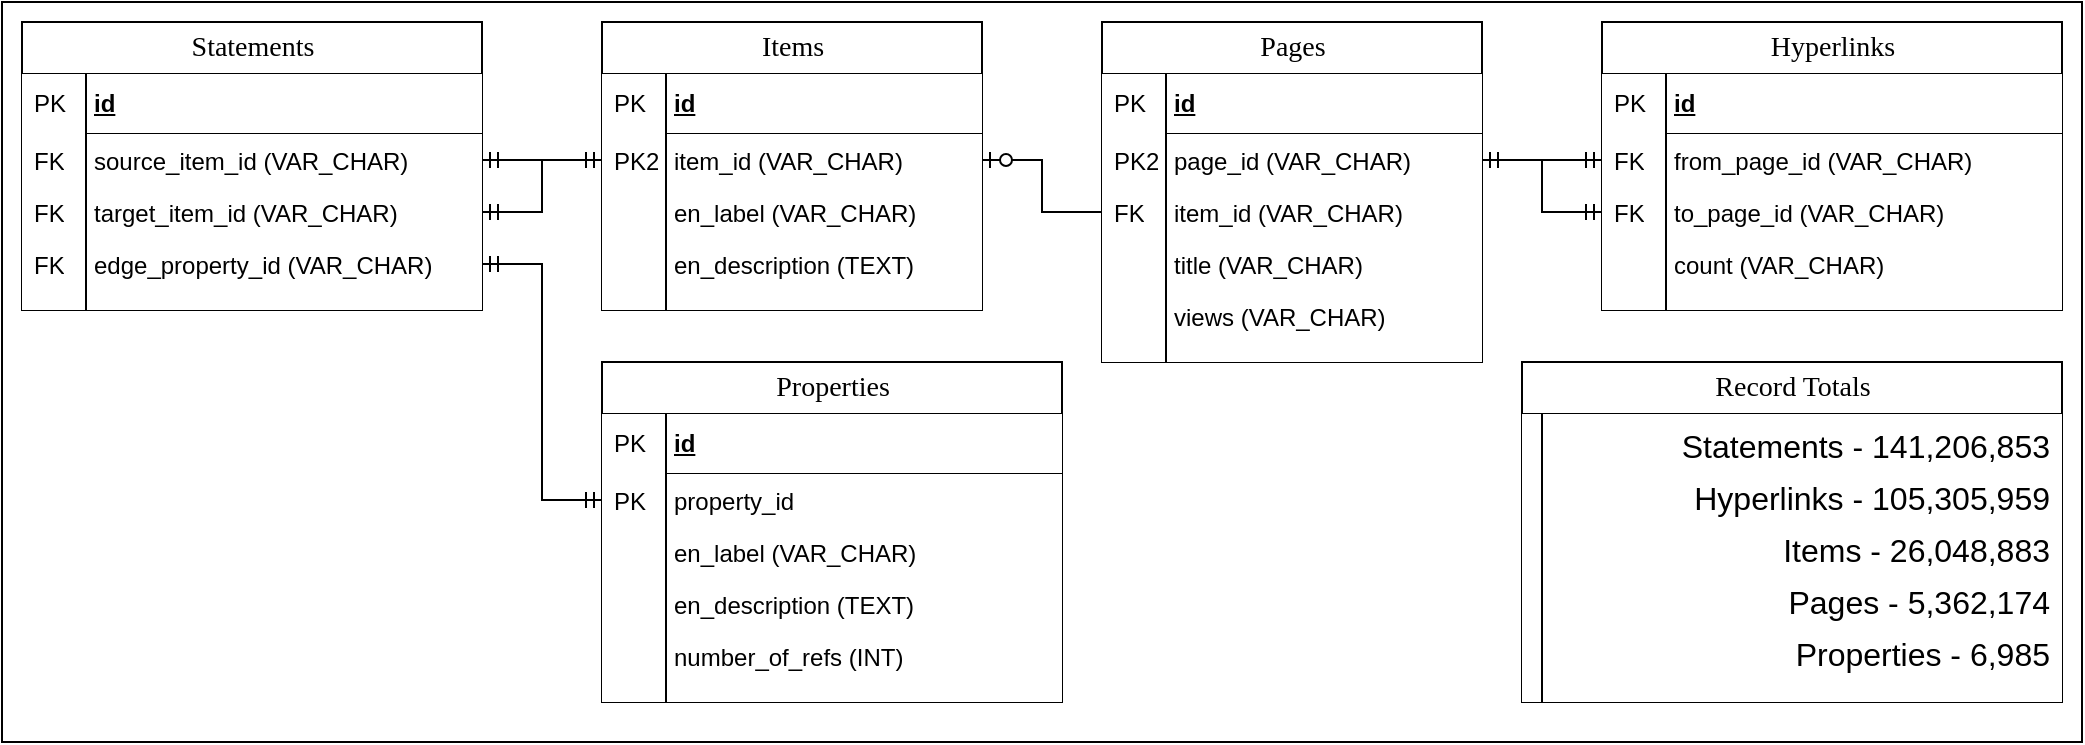 <mxfile version="24.1.0" type="device">
  <diagram name="Page-1" id="e56a1550-8fbb-45ad-956c-1786394a9013">
    <mxGraphModel dx="1242" dy="878" grid="1" gridSize="10" guides="1" tooltips="1" connect="1" arrows="1" fold="1" page="1" pageScale="1" pageWidth="1100" pageHeight="850" background="none" math="0" shadow="0">
      <root>
        <mxCell id="0" />
        <mxCell id="1" parent="0" />
        <mxCell id="YQcLanGYQpLiuqUBtrCq-2" value="" style="rounded=0;whiteSpace=wrap;html=1;fillColor=none;" parent="1" vertex="1">
          <mxGeometry x="40" y="230" width="1040" height="370" as="geometry" />
        </mxCell>
        <mxCell id="QIUh5-3QbJvNReyUQ5Ab-1" value="Items" style="swimlane;html=1;fontStyle=0;childLayout=stackLayout;horizontal=1;startSize=26;horizontalStack=0;resizeParent=1;resizeLast=0;collapsible=1;marginBottom=0;swimlaneFillColor=#ffffff;align=center;rounded=0;shadow=0;comic=0;labelBackgroundColor=none;strokeWidth=1;fontFamily=Verdana;fontSize=14" parent="1" vertex="1">
          <mxGeometry x="340" y="240" width="190" height="144" as="geometry">
            <mxRectangle x="40" y="40" width="80" height="30" as="alternateBounds" />
          </mxGeometry>
        </mxCell>
        <mxCell id="QIUh5-3QbJvNReyUQ5Ab-2" value="id" style="shape=partialRectangle;top=0;left=0;right=0;bottom=1;html=1;align=left;verticalAlign=middle;spacingLeft=34;spacingRight=4;whiteSpace=wrap;overflow=hidden;rotatable=0;points=[[0,0.5],[1,0.5]];portConstraint=eastwest;dropTarget=0;fontStyle=5;" parent="QIUh5-3QbJvNReyUQ5Ab-1" vertex="1">
          <mxGeometry y="26" width="190" height="30" as="geometry" />
        </mxCell>
        <mxCell id="QIUh5-3QbJvNReyUQ5Ab-3" value="PK" style="shape=partialRectangle;top=0;left=0;bottom=0;html=1;align=left;verticalAlign=middle;spacingLeft=4;spacingRight=4;whiteSpace=wrap;overflow=hidden;rotatable=0;points=[];portConstraint=eastwest;part=1;" parent="QIUh5-3QbJvNReyUQ5Ab-2" vertex="1" connectable="0">
          <mxGeometry width="32" height="30" as="geometry" />
        </mxCell>
        <mxCell id="QIUh5-3QbJvNReyUQ5Ab-4" value="item_id (VAR_CHAR)" style="shape=partialRectangle;top=0;left=0;right=0;bottom=0;html=1;align=left;verticalAlign=top;spacingLeft=34;spacingRight=4;whiteSpace=wrap;overflow=hidden;rotatable=0;points=[[0,0.5],[1,0.5]];portConstraint=eastwest;dropTarget=0;" parent="QIUh5-3QbJvNReyUQ5Ab-1" vertex="1">
          <mxGeometry y="56" width="190" height="26" as="geometry" />
        </mxCell>
        <mxCell id="QIUh5-3QbJvNReyUQ5Ab-5" value="PK2" style="shape=partialRectangle;top=0;left=0;bottom=0;html=1;align=left;verticalAlign=top;spacingLeft=4;spacingRight=4;whiteSpace=wrap;overflow=hidden;rotatable=0;points=[];portConstraint=eastwest;part=1;" parent="QIUh5-3QbJvNReyUQ5Ab-4" vertex="1" connectable="0">
          <mxGeometry width="32" height="26" as="geometry" />
        </mxCell>
        <mxCell id="QIUh5-3QbJvNReyUQ5Ab-6" value="en_label (VAR_CHAR)" style="shape=partialRectangle;top=0;left=0;right=0;bottom=0;html=1;align=left;verticalAlign=top;spacingLeft=34;spacingRight=4;whiteSpace=wrap;overflow=hidden;rotatable=0;points=[[0,0.5],[1,0.5]];portConstraint=eastwest;dropTarget=0;" parent="QIUh5-3QbJvNReyUQ5Ab-1" vertex="1">
          <mxGeometry y="82" width="190" height="26" as="geometry" />
        </mxCell>
        <mxCell id="QIUh5-3QbJvNReyUQ5Ab-7" value="" style="shape=partialRectangle;top=0;left=0;bottom=0;html=1;align=left;verticalAlign=top;spacingLeft=4;spacingRight=4;whiteSpace=wrap;overflow=hidden;rotatable=0;points=[];portConstraint=eastwest;part=1;" parent="QIUh5-3QbJvNReyUQ5Ab-6" vertex="1" connectable="0">
          <mxGeometry width="32" height="26" as="geometry" />
        </mxCell>
        <mxCell id="QIUh5-3QbJvNReyUQ5Ab-8" value="en_description (TEXT)" style="shape=partialRectangle;top=0;left=0;right=0;bottom=0;html=1;align=left;verticalAlign=top;spacingLeft=34;spacingRight=4;whiteSpace=wrap;overflow=hidden;rotatable=0;points=[[0,0.5],[1,0.5]];portConstraint=eastwest;dropTarget=0;" parent="QIUh5-3QbJvNReyUQ5Ab-1" vertex="1">
          <mxGeometry y="108" width="190" height="26" as="geometry" />
        </mxCell>
        <mxCell id="QIUh5-3QbJvNReyUQ5Ab-9" value="" style="shape=partialRectangle;top=0;left=0;bottom=0;html=1;align=left;verticalAlign=top;spacingLeft=4;spacingRight=4;whiteSpace=wrap;overflow=hidden;rotatable=0;points=[];portConstraint=eastwest;part=1;" parent="QIUh5-3QbJvNReyUQ5Ab-8" vertex="1" connectable="0">
          <mxGeometry width="32" height="26" as="geometry" />
        </mxCell>
        <mxCell id="QIUh5-3QbJvNReyUQ5Ab-10" value="" style="shape=partialRectangle;top=0;left=0;right=0;bottom=0;html=1;align=left;verticalAlign=top;spacingLeft=34;spacingRight=4;whiteSpace=wrap;overflow=hidden;rotatable=0;points=[[0,0.5],[1,0.5]];portConstraint=eastwest;dropTarget=0;" parent="QIUh5-3QbJvNReyUQ5Ab-1" vertex="1">
          <mxGeometry y="134" width="190" height="10" as="geometry" />
        </mxCell>
        <mxCell id="QIUh5-3QbJvNReyUQ5Ab-11" value="" style="shape=partialRectangle;top=0;left=0;bottom=0;html=1;align=left;verticalAlign=top;spacingLeft=4;spacingRight=4;whiteSpace=wrap;overflow=hidden;rotatable=0;points=[];portConstraint=eastwest;part=1;" parent="QIUh5-3QbJvNReyUQ5Ab-10" vertex="1" connectable="0">
          <mxGeometry width="32" height="10" as="geometry" />
        </mxCell>
        <mxCell id="QIUh5-3QbJvNReyUQ5Ab-12" value="Pages" style="swimlane;html=1;fontStyle=0;childLayout=stackLayout;horizontal=1;startSize=26;horizontalStack=0;resizeParent=1;resizeLast=0;collapsible=1;marginBottom=0;swimlaneFillColor=#ffffff;align=center;rounded=0;shadow=0;comic=0;labelBackgroundColor=none;strokeWidth=1;fontFamily=Verdana;fontSize=14" parent="1" vertex="1">
          <mxGeometry x="590" y="240" width="190" height="170" as="geometry" />
        </mxCell>
        <mxCell id="QIUh5-3QbJvNReyUQ5Ab-13" value="id" style="shape=partialRectangle;top=0;left=0;right=0;bottom=1;html=1;align=left;verticalAlign=middle;spacingLeft=34;spacingRight=4;whiteSpace=wrap;overflow=hidden;rotatable=0;points=[[0,0.5],[1,0.5]];portConstraint=eastwest;dropTarget=0;fontStyle=5;" parent="QIUh5-3QbJvNReyUQ5Ab-12" vertex="1">
          <mxGeometry y="26" width="190" height="30" as="geometry" />
        </mxCell>
        <mxCell id="QIUh5-3QbJvNReyUQ5Ab-14" value="PK" style="shape=partialRectangle;top=0;left=0;bottom=0;html=1;align=left;verticalAlign=middle;spacingLeft=4;spacingRight=4;whiteSpace=wrap;overflow=hidden;rotatable=0;points=[];portConstraint=eastwest;part=1;" parent="QIUh5-3QbJvNReyUQ5Ab-13" vertex="1" connectable="0">
          <mxGeometry width="32" height="30" as="geometry" />
        </mxCell>
        <mxCell id="QIUh5-3QbJvNReyUQ5Ab-15" value="page_id (VAR_CHAR)" style="shape=partialRectangle;top=0;left=0;right=0;bottom=0;html=1;align=left;verticalAlign=top;spacingLeft=34;spacingRight=4;whiteSpace=wrap;overflow=hidden;rotatable=0;points=[[0,0.5],[1,0.5]];portConstraint=eastwest;dropTarget=0;" parent="QIUh5-3QbJvNReyUQ5Ab-12" vertex="1">
          <mxGeometry y="56" width="190" height="26" as="geometry" />
        </mxCell>
        <mxCell id="QIUh5-3QbJvNReyUQ5Ab-16" value="PK2" style="shape=partialRectangle;top=0;left=0;bottom=0;html=1;align=left;verticalAlign=top;spacingLeft=4;spacingRight=4;whiteSpace=wrap;overflow=hidden;rotatable=0;points=[];portConstraint=eastwest;part=1;" parent="QIUh5-3QbJvNReyUQ5Ab-15" vertex="1" connectable="0">
          <mxGeometry width="32" height="26" as="geometry" />
        </mxCell>
        <mxCell id="QIUh5-3QbJvNReyUQ5Ab-17" value="item_id (VAR_CHAR)" style="shape=partialRectangle;top=0;left=0;right=0;bottom=0;html=1;align=left;verticalAlign=top;spacingLeft=34;spacingRight=4;whiteSpace=wrap;overflow=hidden;rotatable=0;points=[[0,0.5],[1,0.5]];portConstraint=eastwest;dropTarget=0;" parent="QIUh5-3QbJvNReyUQ5Ab-12" vertex="1">
          <mxGeometry y="82" width="190" height="26" as="geometry" />
        </mxCell>
        <mxCell id="QIUh5-3QbJvNReyUQ5Ab-18" value="FK" style="shape=partialRectangle;top=0;left=0;bottom=0;html=1;align=left;verticalAlign=top;spacingLeft=4;spacingRight=4;whiteSpace=wrap;overflow=hidden;rotatable=0;points=[];portConstraint=eastwest;part=1;" parent="QIUh5-3QbJvNReyUQ5Ab-17" vertex="1" connectable="0">
          <mxGeometry width="32" height="26" as="geometry" />
        </mxCell>
        <mxCell id="QIUh5-3QbJvNReyUQ5Ab-19" value="title (VAR_CHAR)" style="shape=partialRectangle;top=0;left=0;right=0;bottom=0;html=1;align=left;verticalAlign=top;spacingLeft=34;spacingRight=4;whiteSpace=wrap;overflow=hidden;rotatable=0;points=[[0,0.5],[1,0.5]];portConstraint=eastwest;dropTarget=0;strokeColor=default;fontFamily=Helvetica;fontSize=12;fontColor=default;fillColor=default;" parent="QIUh5-3QbJvNReyUQ5Ab-12" vertex="1">
          <mxGeometry y="108" width="190" height="26" as="geometry" />
        </mxCell>
        <mxCell id="QIUh5-3QbJvNReyUQ5Ab-20" value="" style="shape=partialRectangle;top=0;left=0;bottom=0;html=1;align=left;verticalAlign=top;spacingLeft=34;spacingRight=4;whiteSpace=wrap;overflow=hidden;rotatable=0;points=[];portConstraint=eastwest;part=1;strokeColor=default;fontFamily=Helvetica;fontSize=12;fontColor=default;fillColor=default;" parent="QIUh5-3QbJvNReyUQ5Ab-19" vertex="1" connectable="0">
          <mxGeometry width="32" height="26" as="geometry" />
        </mxCell>
        <mxCell id="QIUh5-3QbJvNReyUQ5Ab-23" value="views (VAR_CHAR)" style="shape=partialRectangle;top=0;left=0;right=0;bottom=0;html=1;align=left;verticalAlign=top;spacingLeft=34;spacingRight=4;whiteSpace=wrap;overflow=hidden;rotatable=0;points=[[0,0.5],[1,0.5]];portConstraint=eastwest;dropTarget=0;" parent="QIUh5-3QbJvNReyUQ5Ab-12" vertex="1">
          <mxGeometry y="134" width="190" height="26" as="geometry" />
        </mxCell>
        <mxCell id="QIUh5-3QbJvNReyUQ5Ab-24" value="" style="shape=partialRectangle;top=0;left=0;bottom=0;html=1;align=left;verticalAlign=top;spacingLeft=4;spacingRight=4;whiteSpace=wrap;overflow=hidden;rotatable=0;points=[];portConstraint=eastwest;part=1;" parent="QIUh5-3QbJvNReyUQ5Ab-23" vertex="1" connectable="0">
          <mxGeometry width="32" height="26" as="geometry" />
        </mxCell>
        <mxCell id="QIUh5-3QbJvNReyUQ5Ab-21" value="" style="shape=partialRectangle;top=0;left=0;right=0;bottom=0;html=1;align=left;verticalAlign=top;spacingLeft=34;spacingRight=4;whiteSpace=wrap;overflow=hidden;rotatable=0;points=[[0,0.5],[1,0.5]];portConstraint=eastwest;dropTarget=0;" parent="QIUh5-3QbJvNReyUQ5Ab-12" vertex="1">
          <mxGeometry y="160" width="190" height="10" as="geometry" />
        </mxCell>
        <mxCell id="QIUh5-3QbJvNReyUQ5Ab-22" value="" style="shape=partialRectangle;top=0;left=0;bottom=0;html=1;align=left;verticalAlign=top;spacingLeft=4;spacingRight=4;whiteSpace=wrap;overflow=hidden;rotatable=0;points=[];portConstraint=eastwest;part=1;" parent="QIUh5-3QbJvNReyUQ5Ab-21" vertex="1" connectable="0">
          <mxGeometry width="32" height="10" as="geometry" />
        </mxCell>
        <mxCell id="QIUh5-3QbJvNReyUQ5Ab-28" value="" style="edgeStyle=entityRelationEdgeStyle;fontSize=12;html=1;endArrow=ERzeroToOne;endFill=1;rounded=0;exitX=0;exitY=0.5;exitDx=0;exitDy=0;entryX=1;entryY=0.5;entryDx=0;entryDy=0;" parent="1" source="QIUh5-3QbJvNReyUQ5Ab-17" target="QIUh5-3QbJvNReyUQ5Ab-4" edge="1">
          <mxGeometry width="100" height="100" relative="1" as="geometry">
            <mxPoint x="100" y="350" as="sourcePoint" />
            <mxPoint x="200" y="250" as="targetPoint" />
            <Array as="points">
              <mxPoint x="250" y="140" />
              <mxPoint x="290" y="140" />
            </Array>
          </mxGeometry>
        </mxCell>
        <mxCell id="QIUh5-3QbJvNReyUQ5Ab-29" value="Statements" style="swimlane;html=1;fontStyle=0;childLayout=stackLayout;horizontal=1;startSize=26;horizontalStack=0;resizeParent=1;resizeLast=0;collapsible=1;marginBottom=0;swimlaneFillColor=#ffffff;align=center;rounded=0;shadow=0;comic=0;labelBackgroundColor=none;strokeWidth=1;fontFamily=Verdana;fontSize=14" parent="1" vertex="1">
          <mxGeometry x="50" y="240" width="230" height="144" as="geometry">
            <mxRectangle x="40" y="40" width="80" height="30" as="alternateBounds" />
          </mxGeometry>
        </mxCell>
        <mxCell id="QIUh5-3QbJvNReyUQ5Ab-30" value="id" style="shape=partialRectangle;top=0;left=0;right=0;bottom=1;html=1;align=left;verticalAlign=middle;spacingLeft=34;spacingRight=4;whiteSpace=wrap;overflow=hidden;rotatable=0;points=[[0,0.5],[1,0.5]];portConstraint=eastwest;dropTarget=0;fontStyle=5;" parent="QIUh5-3QbJvNReyUQ5Ab-29" vertex="1">
          <mxGeometry y="26" width="230" height="30" as="geometry" />
        </mxCell>
        <mxCell id="QIUh5-3QbJvNReyUQ5Ab-31" value="PK" style="shape=partialRectangle;top=0;left=0;bottom=0;html=1;align=left;verticalAlign=middle;spacingLeft=4;spacingRight=4;whiteSpace=wrap;overflow=hidden;rotatable=0;points=[];portConstraint=eastwest;part=1;" parent="QIUh5-3QbJvNReyUQ5Ab-30" vertex="1" connectable="0">
          <mxGeometry width="32" height="30" as="geometry" />
        </mxCell>
        <mxCell id="QIUh5-3QbJvNReyUQ5Ab-32" value="source_item_id (VAR_CHAR)" style="shape=partialRectangle;top=0;left=0;right=0;bottom=0;html=1;align=left;verticalAlign=top;spacingLeft=34;spacingRight=4;whiteSpace=wrap;overflow=hidden;rotatable=0;points=[[0,0.5],[1,0.5]];portConstraint=eastwest;dropTarget=0;" parent="QIUh5-3QbJvNReyUQ5Ab-29" vertex="1">
          <mxGeometry y="56" width="230" height="26" as="geometry" />
        </mxCell>
        <mxCell id="QIUh5-3QbJvNReyUQ5Ab-33" value="FK" style="shape=partialRectangle;top=0;left=0;bottom=0;html=1;align=left;verticalAlign=top;spacingLeft=4;spacingRight=4;whiteSpace=wrap;overflow=hidden;rotatable=0;points=[];portConstraint=eastwest;part=1;" parent="QIUh5-3QbJvNReyUQ5Ab-32" vertex="1" connectable="0">
          <mxGeometry width="32" height="26" as="geometry" />
        </mxCell>
        <mxCell id="QIUh5-3QbJvNReyUQ5Ab-36" value="target_item_id (VAR_CHAR)" style="shape=partialRectangle;top=0;left=0;right=0;bottom=0;html=1;align=left;verticalAlign=top;spacingLeft=34;spacingRight=4;whiteSpace=wrap;overflow=hidden;rotatable=0;points=[[0,0.5],[1,0.5]];portConstraint=eastwest;dropTarget=0;" parent="QIUh5-3QbJvNReyUQ5Ab-29" vertex="1">
          <mxGeometry y="82" width="230" height="26" as="geometry" />
        </mxCell>
        <mxCell id="QIUh5-3QbJvNReyUQ5Ab-37" value="FK" style="shape=partialRectangle;top=0;left=0;bottom=0;html=1;align=left;verticalAlign=top;spacingLeft=4;spacingRight=4;whiteSpace=wrap;overflow=hidden;rotatable=0;points=[];portConstraint=eastwest;part=1;" parent="QIUh5-3QbJvNReyUQ5Ab-36" vertex="1" connectable="0">
          <mxGeometry width="32" height="26" as="geometry" />
        </mxCell>
        <mxCell id="QIUh5-3QbJvNReyUQ5Ab-34" value="edge_property_id (VAR_CHAR)" style="shape=partialRectangle;top=0;left=0;right=0;bottom=0;html=1;align=left;verticalAlign=top;spacingLeft=34;spacingRight=4;whiteSpace=wrap;overflow=hidden;rotatable=0;points=[[0,0.5],[1,0.5]];portConstraint=eastwest;dropTarget=0;" parent="QIUh5-3QbJvNReyUQ5Ab-29" vertex="1">
          <mxGeometry y="108" width="230" height="26" as="geometry" />
        </mxCell>
        <mxCell id="QIUh5-3QbJvNReyUQ5Ab-35" value="FK" style="shape=partialRectangle;top=0;left=0;bottom=0;html=1;align=left;verticalAlign=top;spacingLeft=4;spacingRight=4;whiteSpace=wrap;overflow=hidden;rotatable=0;points=[];portConstraint=eastwest;part=1;" parent="QIUh5-3QbJvNReyUQ5Ab-34" vertex="1" connectable="0">
          <mxGeometry width="32" height="26" as="geometry" />
        </mxCell>
        <mxCell id="QIUh5-3QbJvNReyUQ5Ab-38" value="" style="shape=partialRectangle;top=0;left=0;right=0;bottom=0;html=1;align=left;verticalAlign=top;spacingLeft=34;spacingRight=4;whiteSpace=wrap;overflow=hidden;rotatable=0;points=[[0,0.5],[1,0.5]];portConstraint=eastwest;dropTarget=0;" parent="QIUh5-3QbJvNReyUQ5Ab-29" vertex="1">
          <mxGeometry y="134" width="230" height="10" as="geometry" />
        </mxCell>
        <mxCell id="QIUh5-3QbJvNReyUQ5Ab-39" value="" style="shape=partialRectangle;top=0;left=0;bottom=0;html=1;align=left;verticalAlign=top;spacingLeft=4;spacingRight=4;whiteSpace=wrap;overflow=hidden;rotatable=0;points=[];portConstraint=eastwest;part=1;" parent="QIUh5-3QbJvNReyUQ5Ab-38" vertex="1" connectable="0">
          <mxGeometry width="32" height="10" as="geometry" />
        </mxCell>
        <mxCell id="QIUh5-3QbJvNReyUQ5Ab-40" value="Hyperlinks" style="swimlane;html=1;fontStyle=0;childLayout=stackLayout;horizontal=1;startSize=26;horizontalStack=0;resizeParent=1;resizeLast=0;collapsible=1;marginBottom=0;swimlaneFillColor=#ffffff;align=center;rounded=0;shadow=0;comic=0;labelBackgroundColor=none;strokeWidth=1;fontFamily=Verdana;fontSize=14" parent="1" vertex="1">
          <mxGeometry x="840" y="240" width="230" height="144" as="geometry">
            <mxRectangle x="40" y="40" width="80" height="30" as="alternateBounds" />
          </mxGeometry>
        </mxCell>
        <mxCell id="QIUh5-3QbJvNReyUQ5Ab-41" value="id" style="shape=partialRectangle;top=0;left=0;right=0;bottom=1;html=1;align=left;verticalAlign=middle;spacingLeft=34;spacingRight=4;whiteSpace=wrap;overflow=hidden;rotatable=0;points=[[0,0.5],[1,0.5]];portConstraint=eastwest;dropTarget=0;fontStyle=5;" parent="QIUh5-3QbJvNReyUQ5Ab-40" vertex="1">
          <mxGeometry y="26" width="230" height="30" as="geometry" />
        </mxCell>
        <mxCell id="QIUh5-3QbJvNReyUQ5Ab-42" value="PK" style="shape=partialRectangle;top=0;left=0;bottom=0;html=1;align=left;verticalAlign=middle;spacingLeft=4;spacingRight=4;whiteSpace=wrap;overflow=hidden;rotatable=0;points=[];portConstraint=eastwest;part=1;" parent="QIUh5-3QbJvNReyUQ5Ab-41" vertex="1" connectable="0">
          <mxGeometry width="32" height="30" as="geometry" />
        </mxCell>
        <mxCell id="QIUh5-3QbJvNReyUQ5Ab-43" value="from_page_id (VAR_CHAR)" style="shape=partialRectangle;top=0;left=0;right=0;bottom=0;html=1;align=left;verticalAlign=top;spacingLeft=34;spacingRight=4;whiteSpace=wrap;overflow=hidden;rotatable=0;points=[[0,0.5],[1,0.5]];portConstraint=eastwest;dropTarget=0;" parent="QIUh5-3QbJvNReyUQ5Ab-40" vertex="1">
          <mxGeometry y="56" width="230" height="26" as="geometry" />
        </mxCell>
        <mxCell id="QIUh5-3QbJvNReyUQ5Ab-44" value="FK" style="shape=partialRectangle;top=0;left=0;bottom=0;html=1;align=left;verticalAlign=top;spacingLeft=4;spacingRight=4;whiteSpace=wrap;overflow=hidden;rotatable=0;points=[];portConstraint=eastwest;part=1;" parent="QIUh5-3QbJvNReyUQ5Ab-43" vertex="1" connectable="0">
          <mxGeometry width="32" height="26" as="geometry" />
        </mxCell>
        <mxCell id="QIUh5-3QbJvNReyUQ5Ab-45" value="to_page_id (VAR_CHAR)" style="shape=partialRectangle;top=0;left=0;right=0;bottom=0;html=1;align=left;verticalAlign=top;spacingLeft=34;spacingRight=4;whiteSpace=wrap;overflow=hidden;rotatable=0;points=[[0,0.5],[1,0.5]];portConstraint=eastwest;dropTarget=0;" parent="QIUh5-3QbJvNReyUQ5Ab-40" vertex="1">
          <mxGeometry y="82" width="230" height="26" as="geometry" />
        </mxCell>
        <mxCell id="QIUh5-3QbJvNReyUQ5Ab-46" value="FK" style="shape=partialRectangle;top=0;left=0;bottom=0;html=1;align=left;verticalAlign=top;spacingLeft=4;spacingRight=4;whiteSpace=wrap;overflow=hidden;rotatable=0;points=[];portConstraint=eastwest;part=1;" parent="QIUh5-3QbJvNReyUQ5Ab-45" vertex="1" connectable="0">
          <mxGeometry width="32" height="26" as="geometry" />
        </mxCell>
        <mxCell id="QIUh5-3QbJvNReyUQ5Ab-47" value="count (VAR_CHAR)" style="shape=partialRectangle;top=0;left=0;right=0;bottom=0;html=1;align=left;verticalAlign=top;spacingLeft=34;spacingRight=4;whiteSpace=wrap;overflow=hidden;rotatable=0;points=[[0,0.5],[1,0.5]];portConstraint=eastwest;dropTarget=0;" parent="QIUh5-3QbJvNReyUQ5Ab-40" vertex="1">
          <mxGeometry y="108" width="230" height="26" as="geometry" />
        </mxCell>
        <mxCell id="QIUh5-3QbJvNReyUQ5Ab-48" value="" style="shape=partialRectangle;top=0;left=0;bottom=0;html=1;align=left;verticalAlign=top;spacingLeft=4;spacingRight=4;whiteSpace=wrap;overflow=hidden;rotatable=0;points=[];portConstraint=eastwest;part=1;" parent="QIUh5-3QbJvNReyUQ5Ab-47" vertex="1" connectable="0">
          <mxGeometry width="32" height="26" as="geometry" />
        </mxCell>
        <mxCell id="QIUh5-3QbJvNReyUQ5Ab-49" value="" style="shape=partialRectangle;top=0;left=0;right=0;bottom=0;html=1;align=left;verticalAlign=top;spacingLeft=34;spacingRight=4;whiteSpace=wrap;overflow=hidden;rotatable=0;points=[[0,0.5],[1,0.5]];portConstraint=eastwest;dropTarget=0;" parent="QIUh5-3QbJvNReyUQ5Ab-40" vertex="1">
          <mxGeometry y="134" width="230" height="10" as="geometry" />
        </mxCell>
        <mxCell id="QIUh5-3QbJvNReyUQ5Ab-50" value="" style="shape=partialRectangle;top=0;left=0;bottom=0;html=1;align=left;verticalAlign=top;spacingLeft=4;spacingRight=4;whiteSpace=wrap;overflow=hidden;rotatable=0;points=[];portConstraint=eastwest;part=1;" parent="QIUh5-3QbJvNReyUQ5Ab-49" vertex="1" connectable="0">
          <mxGeometry width="32" height="10" as="geometry" />
        </mxCell>
        <mxCell id="QIUh5-3QbJvNReyUQ5Ab-51" value="" style="edgeStyle=entityRelationEdgeStyle;fontSize=12;html=1;endArrow=ERmandOne;startArrow=ERmandOne;rounded=0;exitX=1;exitY=0.5;exitDx=0;exitDy=0;entryX=0;entryY=0.5;entryDx=0;entryDy=0;" parent="1" source="QIUh5-3QbJvNReyUQ5Ab-15" target="QIUh5-3QbJvNReyUQ5Ab-43" edge="1">
          <mxGeometry width="100" height="100" relative="1" as="geometry">
            <mxPoint x="750" y="410" as="sourcePoint" />
            <mxPoint x="850" y="310" as="targetPoint" />
          </mxGeometry>
        </mxCell>
        <mxCell id="QIUh5-3QbJvNReyUQ5Ab-52" value="" style="edgeStyle=entityRelationEdgeStyle;fontSize=12;html=1;endArrow=ERmandOne;startArrow=ERmandOne;rounded=0;exitX=1;exitY=0.5;exitDx=0;exitDy=0;entryX=0;entryY=0.5;entryDx=0;entryDy=0;" parent="1" source="QIUh5-3QbJvNReyUQ5Ab-15" target="QIUh5-3QbJvNReyUQ5Ab-45" edge="1">
          <mxGeometry width="100" height="100" relative="1" as="geometry">
            <mxPoint x="750" y="319" as="sourcePoint" />
            <mxPoint x="850" y="319" as="targetPoint" />
          </mxGeometry>
        </mxCell>
        <mxCell id="QIUh5-3QbJvNReyUQ5Ab-56" value="" style="edgeStyle=entityRelationEdgeStyle;fontSize=12;html=1;endArrow=ERmandOne;startArrow=ERmandOne;rounded=0;exitX=1;exitY=0.5;exitDx=0;exitDy=0;entryX=0;entryY=0.5;entryDx=0;entryDy=0;" parent="1" source="QIUh5-3QbJvNReyUQ5Ab-32" target="QIUh5-3QbJvNReyUQ5Ab-4" edge="1">
          <mxGeometry width="100" height="100" relative="1" as="geometry">
            <mxPoint x="280" y="500" as="sourcePoint" />
            <mxPoint x="360" y="526" as="targetPoint" />
          </mxGeometry>
        </mxCell>
        <mxCell id="QIUh5-3QbJvNReyUQ5Ab-57" value="" style="edgeStyle=entityRelationEdgeStyle;fontSize=12;html=1;endArrow=ERmandOne;startArrow=ERmandOne;rounded=0;exitX=1;exitY=0.5;exitDx=0;exitDy=0;entryX=0;entryY=0.5;entryDx=0;entryDy=0;" parent="1" source="QIUh5-3QbJvNReyUQ5Ab-36" target="QIUh5-3QbJvNReyUQ5Ab-4" edge="1">
          <mxGeometry width="100" height="100" relative="1" as="geometry">
            <mxPoint x="290" y="319" as="sourcePoint" />
            <mxPoint x="350" y="319" as="targetPoint" />
          </mxGeometry>
        </mxCell>
        <mxCell id="QIUh5-3QbJvNReyUQ5Ab-58" value="Properties" style="swimlane;html=1;fontStyle=0;childLayout=stackLayout;horizontal=1;startSize=26;horizontalStack=0;resizeParent=1;resizeLast=0;collapsible=1;marginBottom=0;swimlaneFillColor=#ffffff;align=center;rounded=0;shadow=0;comic=0;labelBackgroundColor=none;strokeWidth=1;fontFamily=Verdana;fontSize=14" parent="1" vertex="1">
          <mxGeometry x="340" y="410" width="230" height="170" as="geometry">
            <mxRectangle x="40" y="40" width="80" height="30" as="alternateBounds" />
          </mxGeometry>
        </mxCell>
        <mxCell id="QIUh5-3QbJvNReyUQ5Ab-59" value="id" style="shape=partialRectangle;top=0;left=0;right=0;bottom=1;html=1;align=left;verticalAlign=middle;spacingLeft=34;spacingRight=4;whiteSpace=wrap;overflow=hidden;rotatable=0;points=[[0,0.5],[1,0.5]];portConstraint=eastwest;dropTarget=0;fontStyle=5;" parent="QIUh5-3QbJvNReyUQ5Ab-58" vertex="1">
          <mxGeometry y="26" width="230" height="30" as="geometry" />
        </mxCell>
        <mxCell id="QIUh5-3QbJvNReyUQ5Ab-60" value="PK" style="shape=partialRectangle;top=0;left=0;bottom=0;html=1;align=left;verticalAlign=middle;spacingLeft=4;spacingRight=4;whiteSpace=wrap;overflow=hidden;rotatable=0;points=[];portConstraint=eastwest;part=1;" parent="QIUh5-3QbJvNReyUQ5Ab-59" vertex="1" connectable="0">
          <mxGeometry width="32" height="30" as="geometry" />
        </mxCell>
        <mxCell id="QIUh5-3QbJvNReyUQ5Ab-61" value="property_id" style="shape=partialRectangle;top=0;left=0;right=0;bottom=0;html=1;align=left;verticalAlign=top;spacingLeft=34;spacingRight=4;whiteSpace=wrap;overflow=hidden;rotatable=0;points=[[0,0.5],[1,0.5]];portConstraint=eastwest;dropTarget=0;" parent="QIUh5-3QbJvNReyUQ5Ab-58" vertex="1">
          <mxGeometry y="56" width="230" height="26" as="geometry" />
        </mxCell>
        <mxCell id="QIUh5-3QbJvNReyUQ5Ab-62" value="PK" style="shape=partialRectangle;top=0;left=0;bottom=0;html=1;align=left;verticalAlign=top;spacingLeft=4;spacingRight=4;whiteSpace=wrap;overflow=hidden;rotatable=0;points=[];portConstraint=eastwest;part=1;" parent="QIUh5-3QbJvNReyUQ5Ab-61" vertex="1" connectable="0">
          <mxGeometry width="32" height="26" as="geometry" />
        </mxCell>
        <mxCell id="QIUh5-3QbJvNReyUQ5Ab-63" value="en_label (VAR_CHAR)" style="shape=partialRectangle;top=0;left=0;right=0;bottom=0;html=1;align=left;verticalAlign=top;spacingLeft=34;spacingRight=4;whiteSpace=wrap;overflow=hidden;rotatable=0;points=[[0,0.5],[1,0.5]];portConstraint=eastwest;dropTarget=0;" parent="QIUh5-3QbJvNReyUQ5Ab-58" vertex="1">
          <mxGeometry y="82" width="230" height="26" as="geometry" />
        </mxCell>
        <mxCell id="QIUh5-3QbJvNReyUQ5Ab-64" value="" style="shape=partialRectangle;top=0;left=0;bottom=0;html=1;align=left;verticalAlign=top;spacingLeft=4;spacingRight=4;whiteSpace=wrap;overflow=hidden;rotatable=0;points=[];portConstraint=eastwest;part=1;" parent="QIUh5-3QbJvNReyUQ5Ab-63" vertex="1" connectable="0">
          <mxGeometry width="32" height="26" as="geometry" />
        </mxCell>
        <mxCell id="QIUh5-3QbJvNReyUQ5Ab-65" value="en_description (TEXT)" style="shape=partialRectangle;top=0;left=0;right=0;bottom=0;html=1;align=left;verticalAlign=top;spacingLeft=34;spacingRight=4;whiteSpace=wrap;overflow=hidden;rotatable=0;points=[[0,0.5],[1,0.5]];portConstraint=eastwest;dropTarget=0;" parent="QIUh5-3QbJvNReyUQ5Ab-58" vertex="1">
          <mxGeometry y="108" width="230" height="26" as="geometry" />
        </mxCell>
        <mxCell id="QIUh5-3QbJvNReyUQ5Ab-66" value="" style="shape=partialRectangle;top=0;left=0;bottom=0;html=1;align=left;verticalAlign=top;spacingLeft=4;spacingRight=4;whiteSpace=wrap;overflow=hidden;rotatable=0;points=[];portConstraint=eastwest;part=1;" parent="QIUh5-3QbJvNReyUQ5Ab-65" vertex="1" connectable="0">
          <mxGeometry width="32" height="26" as="geometry" />
        </mxCell>
        <mxCell id="QIUh5-3QbJvNReyUQ5Ab-69" value="number_of_refs (INT)" style="shape=partialRectangle;top=0;left=0;right=0;bottom=0;html=1;align=left;verticalAlign=top;spacingLeft=34;spacingRight=4;whiteSpace=wrap;overflow=hidden;rotatable=0;points=[[0,0.5],[1,0.5]];portConstraint=eastwest;dropTarget=0;" parent="QIUh5-3QbJvNReyUQ5Ab-58" vertex="1">
          <mxGeometry y="134" width="230" height="26" as="geometry" />
        </mxCell>
        <mxCell id="QIUh5-3QbJvNReyUQ5Ab-70" value="" style="shape=partialRectangle;top=0;left=0;bottom=0;html=1;align=left;verticalAlign=top;spacingLeft=4;spacingRight=4;whiteSpace=wrap;overflow=hidden;rotatable=0;points=[];portConstraint=eastwest;part=1;" parent="QIUh5-3QbJvNReyUQ5Ab-69" vertex="1" connectable="0">
          <mxGeometry width="32" height="26" as="geometry" />
        </mxCell>
        <mxCell id="QIUh5-3QbJvNReyUQ5Ab-67" value="" style="shape=partialRectangle;top=0;left=0;right=0;bottom=0;html=1;align=left;verticalAlign=top;spacingLeft=34;spacingRight=4;whiteSpace=wrap;overflow=hidden;rotatable=0;points=[[0,0.5],[1,0.5]];portConstraint=eastwest;dropTarget=0;" parent="QIUh5-3QbJvNReyUQ5Ab-58" vertex="1">
          <mxGeometry y="160" width="230" height="10" as="geometry" />
        </mxCell>
        <mxCell id="QIUh5-3QbJvNReyUQ5Ab-68" value="" style="shape=partialRectangle;top=0;left=0;bottom=0;html=1;align=left;verticalAlign=top;spacingLeft=4;spacingRight=4;whiteSpace=wrap;overflow=hidden;rotatable=0;points=[];portConstraint=eastwest;part=1;" parent="QIUh5-3QbJvNReyUQ5Ab-67" vertex="1" connectable="0">
          <mxGeometry width="32" height="10" as="geometry" />
        </mxCell>
        <mxCell id="QIUh5-3QbJvNReyUQ5Ab-71" value="" style="edgeStyle=entityRelationEdgeStyle;fontSize=12;html=1;endArrow=ERmandOne;startArrow=ERmandOne;rounded=0;exitX=1;exitY=0.5;exitDx=0;exitDy=0;entryX=0;entryY=0.5;entryDx=0;entryDy=0;" parent="1" source="QIUh5-3QbJvNReyUQ5Ab-34" target="QIUh5-3QbJvNReyUQ5Ab-61" edge="1">
          <mxGeometry width="100" height="100" relative="1" as="geometry">
            <mxPoint x="290" y="371" as="sourcePoint" />
            <mxPoint x="350" y="319" as="targetPoint" />
            <Array as="points">
              <mxPoint x="310" y="390" />
              <mxPoint x="220" y="420" />
              <mxPoint x="320" y="380" />
              <mxPoint x="350" y="440" />
            </Array>
          </mxGeometry>
        </mxCell>
        <mxCell id="YQcLanGYQpLiuqUBtrCq-3" value="Record Totals" style="swimlane;html=1;fontStyle=0;childLayout=stackLayout;horizontal=1;startSize=26;horizontalStack=0;resizeParent=1;resizeLast=0;collapsible=1;marginBottom=0;swimlaneFillColor=#ffffff;align=center;rounded=0;shadow=0;comic=0;labelBackgroundColor=none;strokeWidth=1;fontFamily=Verdana;fontSize=14" parent="1" vertex="1">
          <mxGeometry x="800" y="410" width="270" height="170" as="geometry">
            <mxRectangle x="40" y="40" width="80" height="30" as="alternateBounds" />
          </mxGeometry>
        </mxCell>
        <mxCell id="YQcLanGYQpLiuqUBtrCq-16" value="Statements - 141,206,853" style="shape=partialRectangle;top=0;left=0;right=0;bottom=0;html=1;align=right;verticalAlign=top;spacingLeft=34;spacingRight=4;whiteSpace=wrap;overflow=hidden;rotatable=0;points=[[0,0.5],[1,0.5]];portConstraint=eastwest;dropTarget=0;fontSize=16;" parent="YQcLanGYQpLiuqUBtrCq-3" vertex="1">
          <mxGeometry y="26" width="270" height="26" as="geometry" />
        </mxCell>
        <mxCell id="YQcLanGYQpLiuqUBtrCq-17" value="" style="shape=partialRectangle;top=0;left=0;bottom=0;html=1;align=left;verticalAlign=top;spacingLeft=4;spacingRight=4;whiteSpace=wrap;overflow=hidden;rotatable=0;points=[];portConstraint=eastwest;part=1;" parent="YQcLanGYQpLiuqUBtrCq-16" vertex="1" connectable="0">
          <mxGeometry width="10" height="26" as="geometry" />
        </mxCell>
        <mxCell id="YQcLanGYQpLiuqUBtrCq-6" value="Hyperlinks - 105,305,959" style="shape=partialRectangle;top=0;left=0;right=0;bottom=0;html=1;align=right;verticalAlign=top;spacingLeft=34;spacingRight=4;whiteSpace=wrap;overflow=hidden;rotatable=0;points=[[0,0.5],[1,0.5]];portConstraint=eastwest;dropTarget=0;fontSize=16;" parent="YQcLanGYQpLiuqUBtrCq-3" vertex="1">
          <mxGeometry y="52" width="270" height="26" as="geometry" />
        </mxCell>
        <mxCell id="YQcLanGYQpLiuqUBtrCq-7" value="" style="shape=partialRectangle;top=0;left=0;bottom=0;html=1;align=left;verticalAlign=top;spacingLeft=4;spacingRight=4;whiteSpace=wrap;overflow=hidden;rotatable=0;points=[];portConstraint=eastwest;part=1;" parent="YQcLanGYQpLiuqUBtrCq-6" vertex="1" connectable="0">
          <mxGeometry width="10" height="26" as="geometry" />
        </mxCell>
        <mxCell id="YQcLanGYQpLiuqUBtrCq-8" value="Items - 26,048,883" style="shape=partialRectangle;top=0;left=0;right=0;bottom=0;html=1;align=right;verticalAlign=top;spacingLeft=34;spacingRight=4;whiteSpace=wrap;overflow=hidden;rotatable=0;points=[[0,0.5],[1,0.5]];portConstraint=eastwest;dropTarget=0;fontSize=16;" parent="YQcLanGYQpLiuqUBtrCq-3" vertex="1">
          <mxGeometry y="78" width="270" height="26" as="geometry" />
        </mxCell>
        <mxCell id="YQcLanGYQpLiuqUBtrCq-9" value="" style="shape=partialRectangle;top=0;left=0;bottom=0;html=1;align=left;verticalAlign=top;spacingLeft=4;spacingRight=4;whiteSpace=wrap;overflow=hidden;rotatable=0;points=[];portConstraint=eastwest;part=1;" parent="YQcLanGYQpLiuqUBtrCq-8" vertex="1" connectable="0">
          <mxGeometry width="10" height="26" as="geometry" />
        </mxCell>
        <mxCell id="YQcLanGYQpLiuqUBtrCq-10" value="Pages - 5,362,174" style="shape=partialRectangle;top=0;left=0;right=0;bottom=0;html=1;align=right;verticalAlign=top;spacingLeft=34;spacingRight=4;whiteSpace=wrap;overflow=hidden;rotatable=0;points=[[0,0.5],[1,0.5]];portConstraint=eastwest;dropTarget=0;fontSize=16;" parent="YQcLanGYQpLiuqUBtrCq-3" vertex="1">
          <mxGeometry y="104" width="270" height="26" as="geometry" />
        </mxCell>
        <mxCell id="YQcLanGYQpLiuqUBtrCq-11" value="" style="shape=partialRectangle;top=0;left=0;bottom=0;html=1;align=left;verticalAlign=top;spacingLeft=4;spacingRight=4;whiteSpace=wrap;overflow=hidden;rotatable=0;points=[];portConstraint=eastwest;part=1;" parent="YQcLanGYQpLiuqUBtrCq-10" vertex="1" connectable="0">
          <mxGeometry width="10" height="26" as="geometry" />
        </mxCell>
        <mxCell id="YQcLanGYQpLiuqUBtrCq-12" value="Properties - 6,985" style="shape=partialRectangle;top=0;left=0;right=0;bottom=0;html=1;align=right;verticalAlign=top;spacingLeft=34;spacingRight=4;whiteSpace=wrap;overflow=hidden;rotatable=0;points=[[0,0.5],[1,0.5]];portConstraint=eastwest;dropTarget=0;fontSize=16;" parent="YQcLanGYQpLiuqUBtrCq-3" vertex="1">
          <mxGeometry y="130" width="270" height="26" as="geometry" />
        </mxCell>
        <mxCell id="YQcLanGYQpLiuqUBtrCq-13" value="" style="shape=partialRectangle;top=0;left=0;bottom=0;html=1;align=left;verticalAlign=top;spacingLeft=4;spacingRight=4;whiteSpace=wrap;overflow=hidden;rotatable=0;points=[];portConstraint=eastwest;part=1;" parent="YQcLanGYQpLiuqUBtrCq-12" vertex="1" connectable="0">
          <mxGeometry width="10" height="26" as="geometry" />
        </mxCell>
        <mxCell id="YQcLanGYQpLiuqUBtrCq-14" value="" style="shape=partialRectangle;top=0;left=0;right=0;bottom=0;html=1;align=left;verticalAlign=top;spacingLeft=34;spacingRight=4;whiteSpace=wrap;overflow=hidden;rotatable=0;points=[[0,0.5],[1,0.5]];portConstraint=eastwest;dropTarget=0;" parent="YQcLanGYQpLiuqUBtrCq-3" vertex="1">
          <mxGeometry y="156" width="270" height="14" as="geometry" />
        </mxCell>
        <mxCell id="YQcLanGYQpLiuqUBtrCq-15" value="" style="shape=partialRectangle;top=0;left=0;bottom=0;html=1;align=left;verticalAlign=top;spacingLeft=4;spacingRight=4;whiteSpace=wrap;overflow=hidden;rotatable=0;points=[];portConstraint=eastwest;part=1;" parent="YQcLanGYQpLiuqUBtrCq-14" vertex="1" connectable="0">
          <mxGeometry width="10" height="14" as="geometry" />
        </mxCell>
      </root>
    </mxGraphModel>
  </diagram>
</mxfile>

